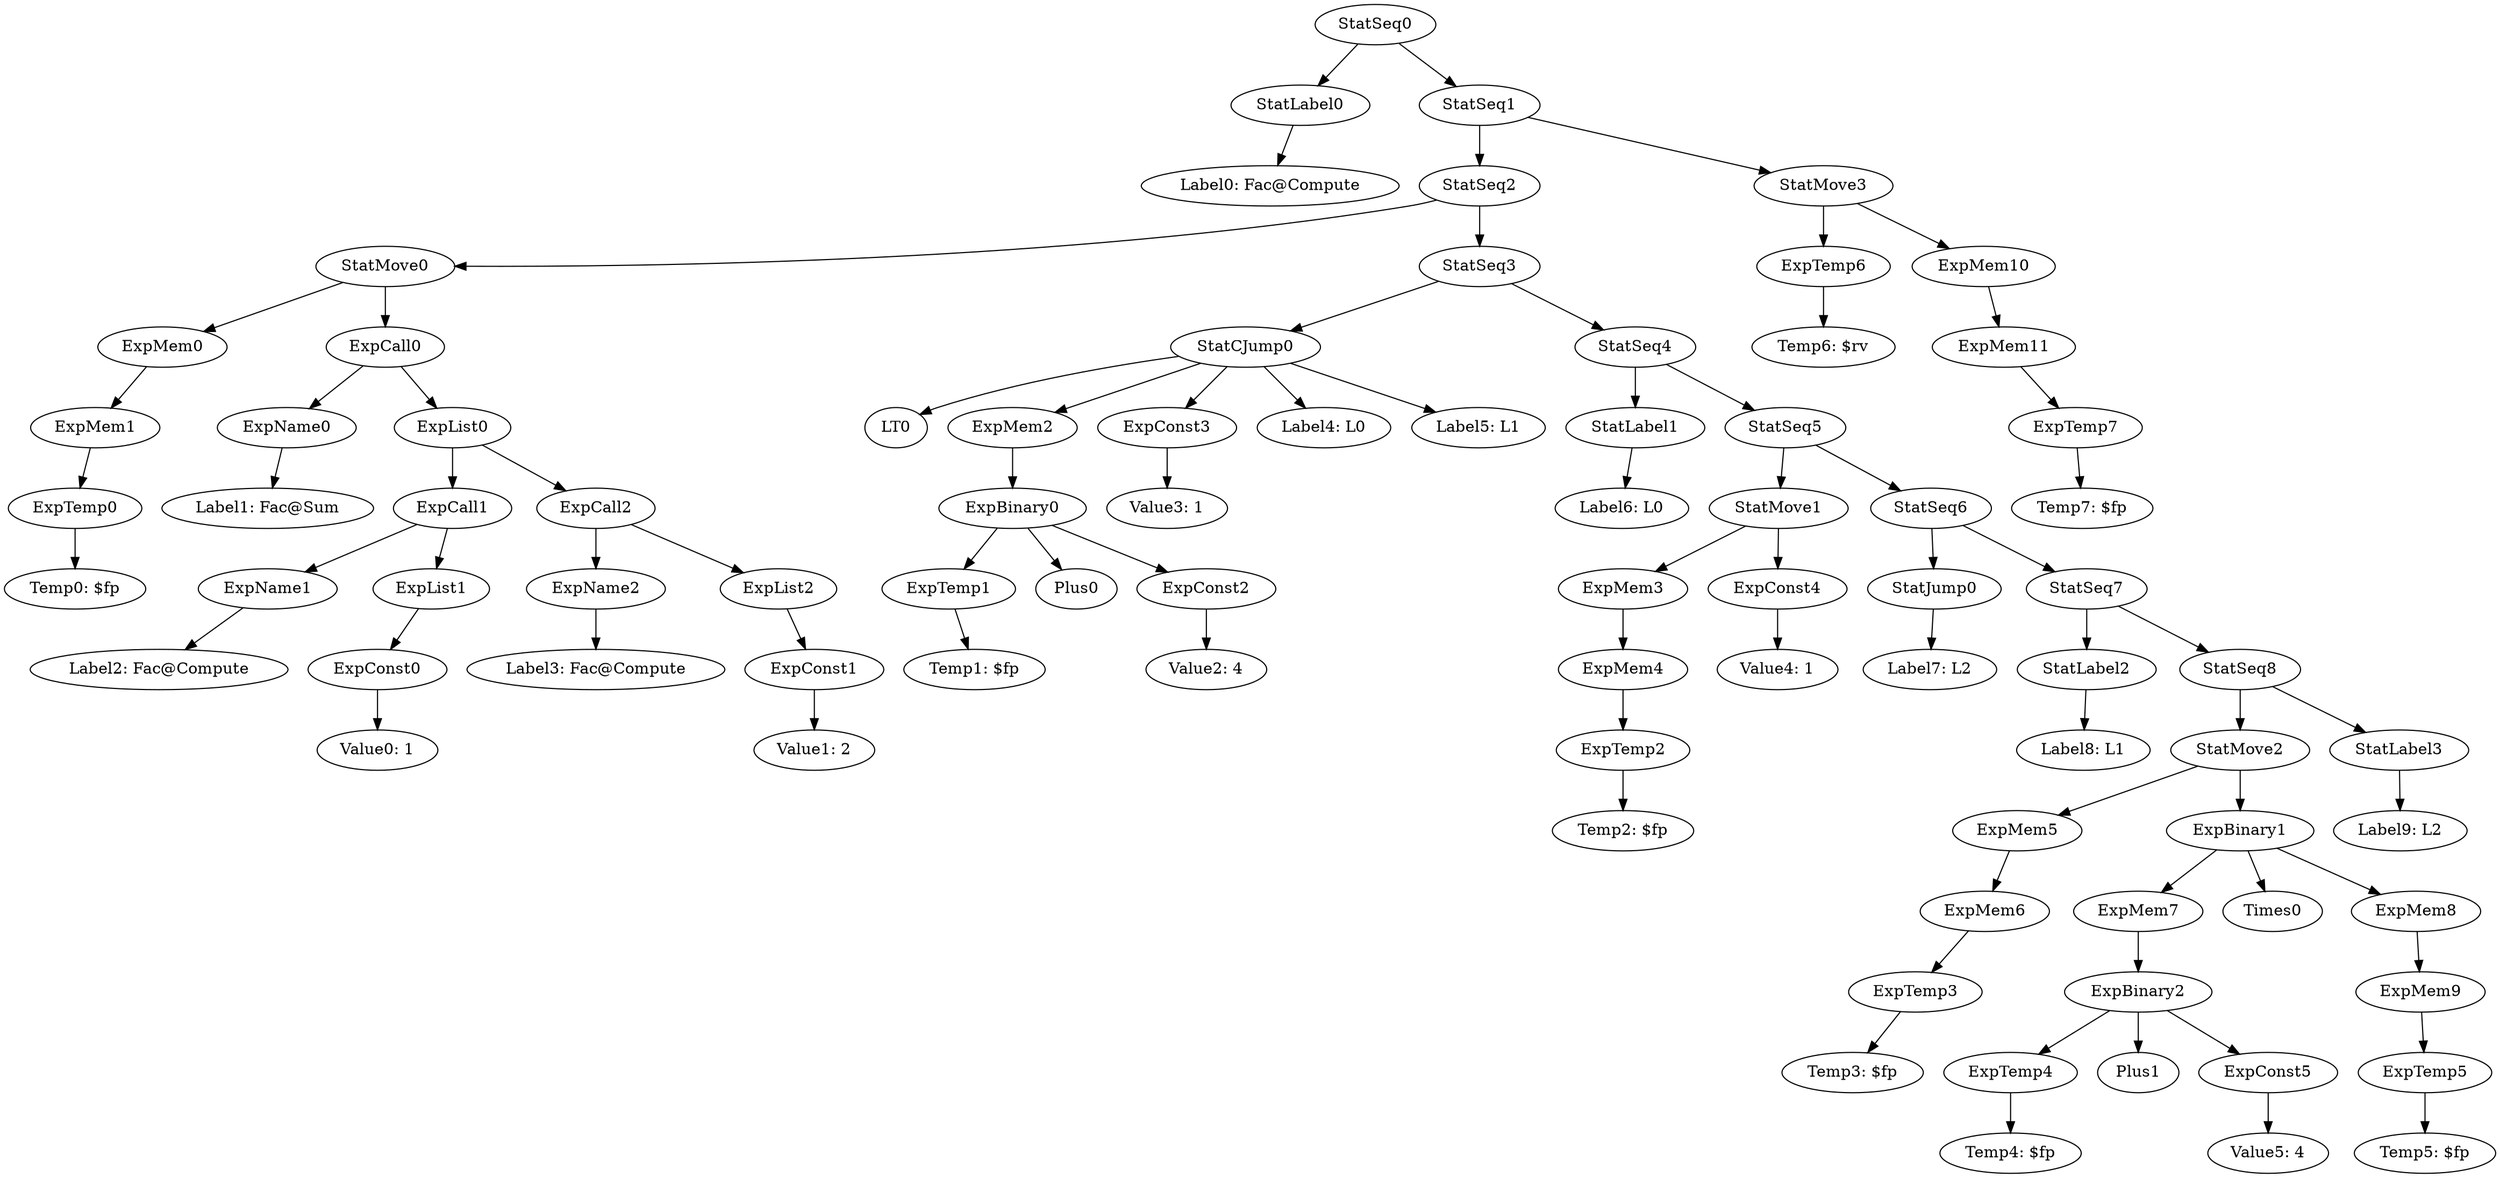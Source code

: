 digraph {
	ordering = out;
	ExpMem10 -> ExpMem11;
	ExpMem11 -> ExpTemp7;
	StatMove3 -> ExpTemp6;
	StatMove3 -> ExpMem10;
	ExpTemp6 -> "Temp6: $rv";
	StatSeq1 -> StatSeq2;
	StatSeq1 -> StatMove3;
	ExpMem8 -> ExpMem9;
	ExpTemp5 -> "Temp5: $fp";
	ExpConst2 -> "Value2: 4";
	ExpCall2 -> ExpName2;
	ExpCall2 -> ExpList2;
	ExpBinary0 -> ExpTemp1;
	ExpBinary0 -> Plus0;
	ExpBinary0 -> ExpConst2;
	ExpMem4 -> ExpTemp2;
	ExpTemp1 -> "Temp1: $fp";
	StatSeq0 -> StatLabel0;
	StatSeq0 -> StatSeq1;
	StatMove1 -> ExpMem3;
	StatMove1 -> ExpConst4;
	StatSeq5 -> StatMove1;
	StatSeq5 -> StatSeq6;
	StatSeq2 -> StatMove0;
	StatSeq2 -> StatSeq3;
	ExpConst0 -> "Value0: 1";
	StatLabel2 -> "Label8: L1";
	ExpMem9 -> ExpTemp5;
	ExpMem1 -> ExpTemp0;
	ExpMem0 -> ExpMem1;
	ExpCall0 -> ExpName0;
	ExpCall0 -> ExpList0;
	ExpMem2 -> ExpBinary0;
	StatLabel1 -> "Label6: L0";
	StatSeq4 -> StatLabel1;
	StatSeq4 -> StatSeq5;
	ExpList2 -> ExpConst1;
	ExpTemp7 -> "Temp7: $fp";
	ExpTemp0 -> "Temp0: $fp";
	ExpName2 -> "Label3: Fac@Compute";
	StatSeq7 -> StatLabel2;
	StatSeq7 -> StatSeq8;
	StatMove0 -> ExpMem0;
	StatMove0 -> ExpCall0;
	StatCJump0 -> LT0;
	StatCJump0 -> ExpMem2;
	StatCJump0 -> ExpConst3;
	StatCJump0 -> "Label4: L0";
	StatCJump0 -> "Label5: L1";
	ExpList0 -> ExpCall1;
	ExpList0 -> ExpCall2;
	StatJump0 -> "Label7: L2";
	ExpCall1 -> ExpName1;
	ExpCall1 -> ExpList1;
	ExpName0 -> "Label1: Fac@Sum";
	ExpConst1 -> "Value1: 2";
	ExpName1 -> "Label2: Fac@Compute";
	ExpConst3 -> "Value3: 1";
	ExpMem7 -> ExpBinary2;
	StatSeq3 -> StatCJump0;
	StatSeq3 -> StatSeq4;
	ExpTemp2 -> "Temp2: $fp";
	ExpMem3 -> ExpMem4;
	StatLabel3 -> "Label9: L2";
	ExpConst4 -> "Value4: 1";
	StatSeq6 -> StatJump0;
	StatSeq6 -> StatSeq7;
	StatSeq8 -> StatMove2;
	StatSeq8 -> StatLabel3;
	ExpTemp3 -> "Temp3: $fp";
	ExpMem6 -> ExpTemp3;
	StatMove2 -> ExpMem5;
	StatMove2 -> ExpBinary1;
	ExpTemp4 -> "Temp4: $fp";
	ExpMem5 -> ExpMem6;
	StatLabel0 -> "Label0: Fac@Compute";
	ExpBinary2 -> ExpTemp4;
	ExpBinary2 -> Plus1;
	ExpBinary2 -> ExpConst5;
	ExpConst5 -> "Value5: 4";
	ExpList1 -> ExpConst0;
	ExpBinary1 -> ExpMem7;
	ExpBinary1 -> Times0;
	ExpBinary1 -> ExpMem8;
}

